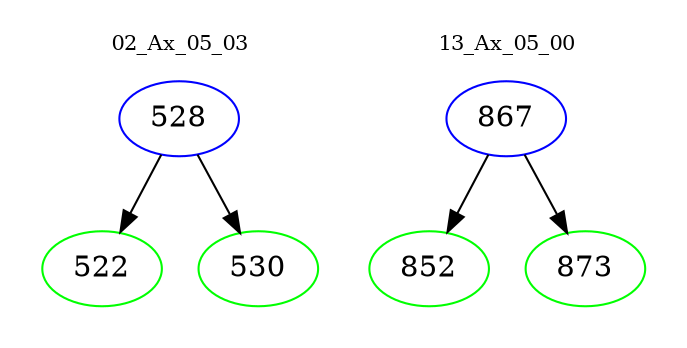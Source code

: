 digraph{
subgraph cluster_0 {
color = white
label = "02_Ax_05_03";
fontsize=10;
T0_528 [label="528", color="blue"]
T0_528 -> T0_522 [color="black"]
T0_522 [label="522", color="green"]
T0_528 -> T0_530 [color="black"]
T0_530 [label="530", color="green"]
}
subgraph cluster_1 {
color = white
label = "13_Ax_05_00";
fontsize=10;
T1_867 [label="867", color="blue"]
T1_867 -> T1_852 [color="black"]
T1_852 [label="852", color="green"]
T1_867 -> T1_873 [color="black"]
T1_873 [label="873", color="green"]
}
}
